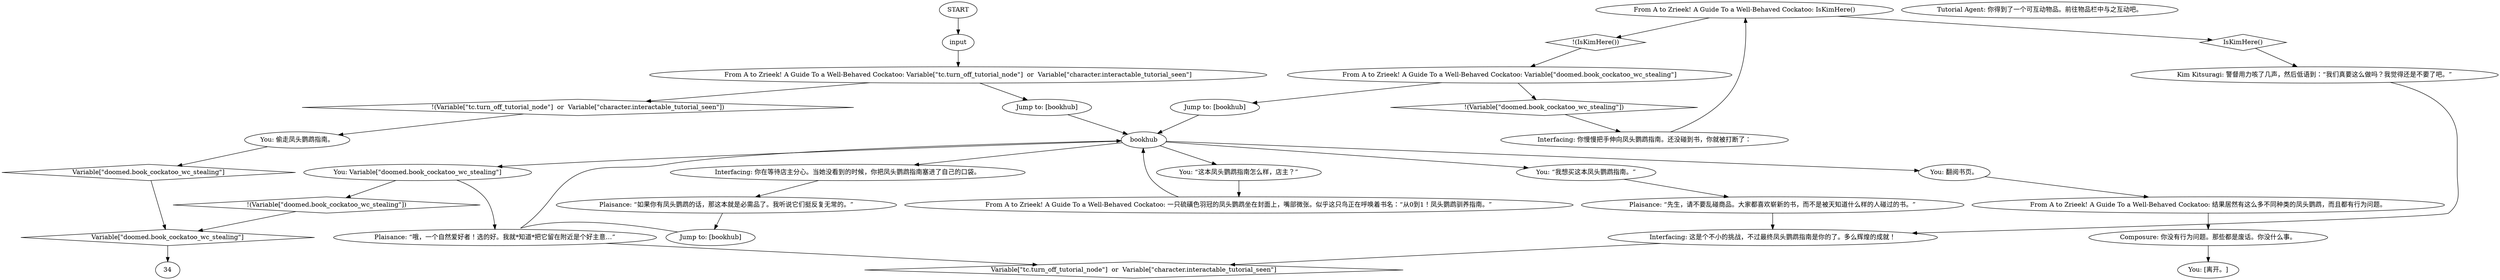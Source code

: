 # BOOKSTORE / COCKATOO
# From A to Zrieek! Guide to a Well-Behaved Cockatoo. (Helen)
# ==================================================
digraph G {
	  0 [label="START"];
	  1 [label="input"];
	  2 [label="bookhub"];
	  3 [label="From A to Zrieek! A Guide To a Well-Behaved Cockatoo: IsKimHere()"];
	  4 [label="IsKimHere()", shape=diamond];
	  5 [label="!(IsKimHere())", shape=diamond];
	  6 [label="From A to Zrieek! A Guide To a Well-Behaved Cockatoo: 结果居然有这么多不同种类的凤头鹦鹉，而且都有行为问题。"];
	  7 [label="You: “我想买这本凤头鹦鹉指南。”"];
	  8 [label="You: 翻阅书页。"];
	  9 [label="Kim Kitsuragi: 警督用力咳了几声，然后低语到：“我们真要这么做吗？我觉得还是不要了吧。”"];
	  10 [label="Jump to: [bookhub]"];
	  11 [label="Interfacing: 你慢慢把手伸向凤头鹦鹉指南。还没碰到书，你就被打断了："];
	  12 [label="Composure: 你没有行为问题。那些都是废话。你没什么事。"];
	  13 [label="You: “这本凤头鹦鹉指南怎么样，店主？”"];
	  14 [label="Tutorial Agent: 你得到了一个可互动物品。前往物品栏中与之互动吧。"];
	  15 [label="You: 偷走凤头鹦鹉指南。"];
	  16 [label="You: Variable[\"doomed.book_cockatoo_wc_stealing\"]"];
	  17 [label="Variable[\"doomed.book_cockatoo_wc_stealing\"]", shape=diamond];
	  18 [label="!(Variable[\"doomed.book_cockatoo_wc_stealing\"])", shape=diamond];
	  19 [label="Plaisance: “哦，一个自然爱好者！选的好。我就*知道*把它留在附近是个好主意…”"];
	  20 [label="Plaisance: “先生，请不要乱碰商品。大家都喜欢崭新的书，而不是被天知道什么样的人碰过的书。”"];
	  21 [label="From A to Zrieek! A Guide To a Well-Behaved Cockatoo: Variable[\"doomed.book_cockatoo_wc_stealing\"]"];
	  22 [label="Variable[\"doomed.book_cockatoo_wc_stealing\"]", shape=diamond];
	  23 [label="!(Variable[\"doomed.book_cockatoo_wc_stealing\"])", shape=diamond];
	  24 [label="Jump to: [bookhub]"];
	  25 [label="Interfacing: 这是个不小的挑战，不过最终凤头鹦鹉指南是你的了。多么辉煌的成就！"];
	  26 [label="Plaisance: “如果你有凤头鹦鹉的话，那这本就是必需品了。我听说它们挺反复无常的。”"];
	  27 [label="From A to Zrieek! A Guide To a Well-Behaved Cockatoo: 一只硫磺色羽冠的凤头鹦鹉坐在封面上，嘴部微张。似乎这只鸟正在呼唤着书名：“从0到1！凤头鹦鹉驯养指南。”"];
	  28 [label="From A to Zrieek! A Guide To a Well-Behaved Cockatoo: Variable[\"tc.turn_off_tutorial_node\"]  or  Variable[\"character.interactable_tutorial_seen\"]"];
	  29 [label="Variable[\"tc.turn_off_tutorial_node\"]  or  Variable[\"character.interactable_tutorial_seen\"]", shape=diamond];
	  30 [label="!(Variable[\"tc.turn_off_tutorial_node\"]  or  Variable[\"character.interactable_tutorial_seen\"])", shape=diamond];
	  31 [label="Jump to: [bookhub]"];
	  32 [label="You: [离开。]"];
	  33 [label="Interfacing: 你在等待店主分心。当她没看到的时候，你把凤头鹦鹉指南塞进了自己的口袋。"];
	  0 -> 1
	  1 -> 28
	  2 -> 33
	  2 -> 7
	  2 -> 8
	  2 -> 13
	  2 -> 16
	  3 -> 4
	  3 -> 5
	  4 -> 9
	  5 -> 21
	  6 -> 12
	  7 -> 20
	  8 -> 6
	  9 -> 25
	  10 -> 2
	  11 -> 3
	  12 -> 32
	  13 -> 27
	  15 -> 17
	  16 -> 18
	  16 -> 19
	  17 -> 22
	  18 -> 22
	  19 -> 29
	  20 -> 25
	  21 -> 24
	  21 -> 23
	  22 -> 34
	  23 -> 11
	  24 -> 2
	  25 -> 29
	  26 -> 10
	  27 -> 2
	  28 -> 30
	  28 -> 31
	  30 -> 15
	  31 -> 2
	  33 -> 26
}


